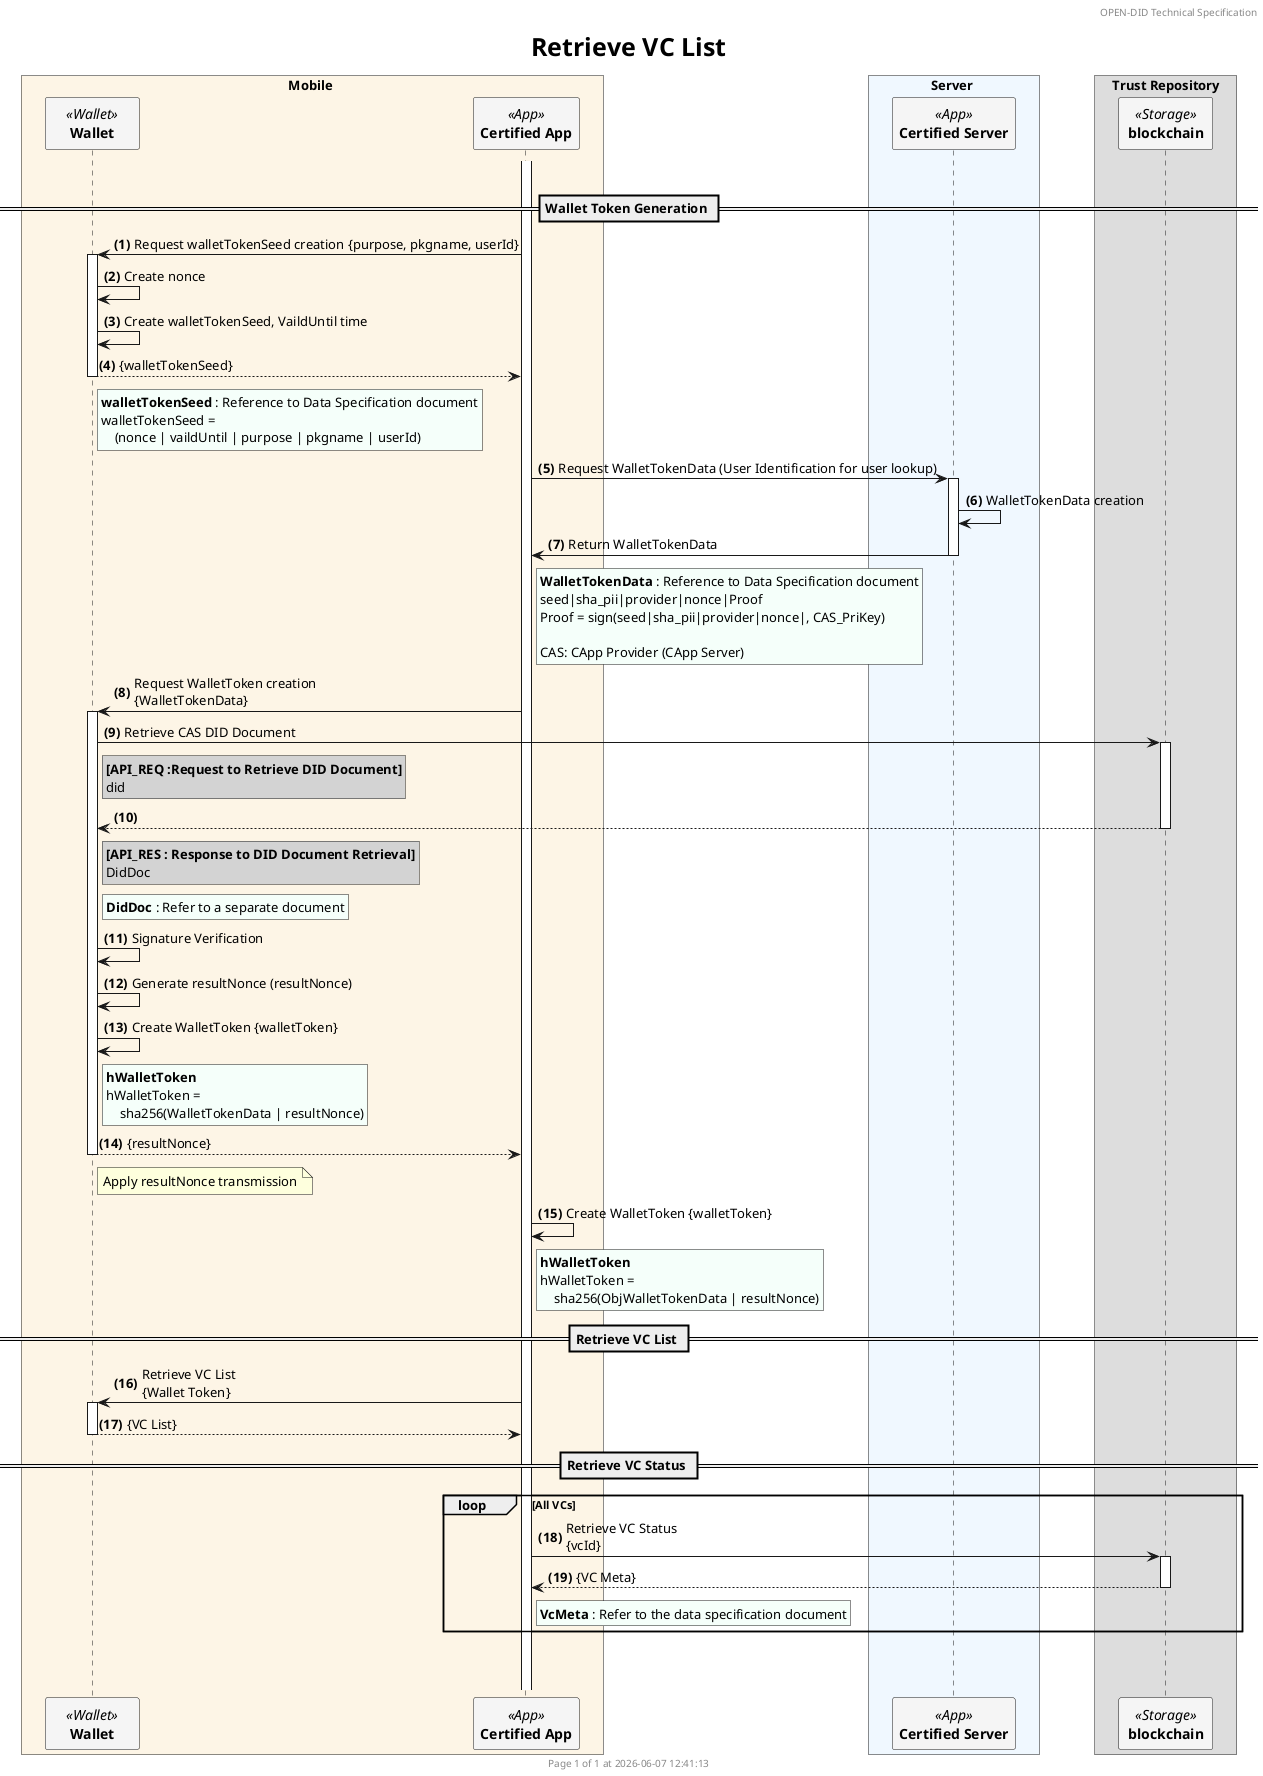 
@startuml retrieve_vc_list

'- - - - - - - - - - - - - - - - - - - - - - - - - - - - - - - - - - - - - - - - - - - - - - - - - - - - - - - - - - -
' Configuration
'- - - - - - - - - - - - - - - - - - - - - - - - - - - - - - - - - - - - - - - - - - - - - - - - - - - - - - - - - - -
'=== Header and Footer ===
header OPEN-DID Technical Specification
footer
    Page %page% of %lastpage% at %date("yyyy-MM-dd hh:mm:ss")
end footer

'=== Title ===
title
    <size:25>Retrieve VC List</size>
end title

'=== Options ===
'Automatic numbering: e.g., "<b>000." => displays as a 3-digit number with leading zeros
autonumber "<b>(#)</b>"
'Hide participant box at the bottom of the page
'hide footbox

'=== Participants ===
skinparam ParticipantPadding 20
skinparam BoxPadding 20
skinparam MaxMessageSize 500
skinparam MinClassWidth 80



box Mobile #OldLace
    participant "**Wallet**" as WALLET <<Wallet>> #WhiteSmoke
    participant "**Certified App**" as CA <<App>> #WhiteSmoke    
end box

box Server #AliceBlue
    participant "**Certified Server**" as CAS <<App>> #WhiteSmoke    
end box

box Trust Repository
    participant "**blockchain**" as BC <<Storage>> #WhiteSmoke
end box 

'- - - - - - - - - - - - - - - - - - - - - - - - - - - - - - - - - - - - - - - - - - - - - - - - - - - - - - - - - - -
' Constant
'- - - - - - - - - - - - - - - - - - - - - - - - - - - - - - - - - - - - - - - - - - - - - - - - - - - - - - - - - - -
!$doc = "Refer to the data specification document"
!$refdoc = "Refer to a separate document"

'- - - - - - - - - - - - - - - - - - - - - - - - - - - - - - - - - - - - - - - - - - - - - - - - - - - - - - - - - - -
' Content
'- - - - - - - - - - - - - - - - - - - - - - - - - - - - - - - - - - - - - - - - - - - - - - - - - - - - - - - - - - -
|||

== Wallet Token Generation ==
activate CA

CA -> WALLET++ : Request walletTokenSeed creation {purpose, pkgname, userId}
    WALLET -> WALLET : Create nonce 
    WALLET -> WALLET : Create walletTokenSeed, VaildUntil time
return {walletTokenSeed}
rnote right of WALLET #MintCream
    **walletTokenSeed** : Reference to Data Specification document
    walletTokenSeed = 
        (nonce | vaildUntil | purpose | pkgname | userId)
end note


CA -> CAS++ : Request WalletTokenData (User Identification for user lookup)
CAS -> CAS : WalletTokenData creation
CAS -> CA-- :  Return WalletTokenData
rnote right of CA #MintCream
    **WalletTokenData** : Reference to Data Specification document
    seed|sha_pii|provider|nonce|Proof
    Proof = sign(seed|sha_pii|provider|nonce|, CAS_PriKey)

    CAS: CApp Provider (CApp Server)
end note


CA -> WALLET++ : Request WalletToken creation \n{WalletTokenData}
    WALLET -> BC++ : Retrieve CAS DID Document
    rnote right of WALLET #LightGray
        **[API_REQ :Request to Retrieve DID Document]**
        did
    end note

    return
    rnote right of WALLET #LightGray
        **[API_RES : Response to DID Document Retrieval]**
        DidDoc
    end note
    rnote right of WALLET #MintCream    
        **DidDoc** : $refdoc
    end note

    WALLET -> WALLET : Signature Verification
    WALLET -> WALLET : Generate resultNonce (resultNonce)

    WALLET -> WALLET : Create WalletToken {walletToken}
    rnote right of WALLET #MintCream
        **hWalletToken**
        hWalletToken =
            sha256(WalletTokenData | resultNonce)
    end note

    return {resultNonce}
    note right of WALLET : Apply resultNonce transmission

    CA -> CA : Create WalletToken {walletToken}
    rnote right of CA #MintCream
        **hWalletToken**
        hWalletToken = 
            sha256(ObjWalletTokenData | resultNonce)
    end note


== Retrieve VC List ==

CA -> WALLET++ : Retrieve VC List \n{Wallet Token}
return {VC List}

== Retrieve VC Status ==

loop All VCs
    CA -> BC++ : Retrieve VC Status \n{vcId}

    return {VC Meta}

    rnote right of CA #MintCream    
        **VcMeta** : $doc
    end note
end loop

|||
|||

@enduml
